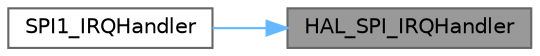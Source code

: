 digraph "HAL_SPI_IRQHandler"
{
 // LATEX_PDF_SIZE
  bgcolor="transparent";
  edge [fontname=Helvetica,fontsize=10,labelfontname=Helvetica,labelfontsize=10];
  node [fontname=Helvetica,fontsize=10,shape=box,height=0.2,width=0.4];
  rankdir="RL";
  Node1 [id="Node000001",label="HAL_SPI_IRQHandler",height=0.2,width=0.4,color="gray40", fillcolor="grey60", style="filled", fontcolor="black",tooltip=" "];
  Node1 -> Node2 [id="edge1_Node000001_Node000002",dir="back",color="steelblue1",style="solid",tooltip=" "];
  Node2 [id="Node000002",label="SPI1_IRQHandler",height=0.2,width=0.4,color="grey40", fillcolor="white", style="filled",URL="$stm32l4xx__it_8c.html#a9bbd8c17ce4f49adcca47d11f482aab6",tooltip="This function handles SPI1 global interrupt."];
}
